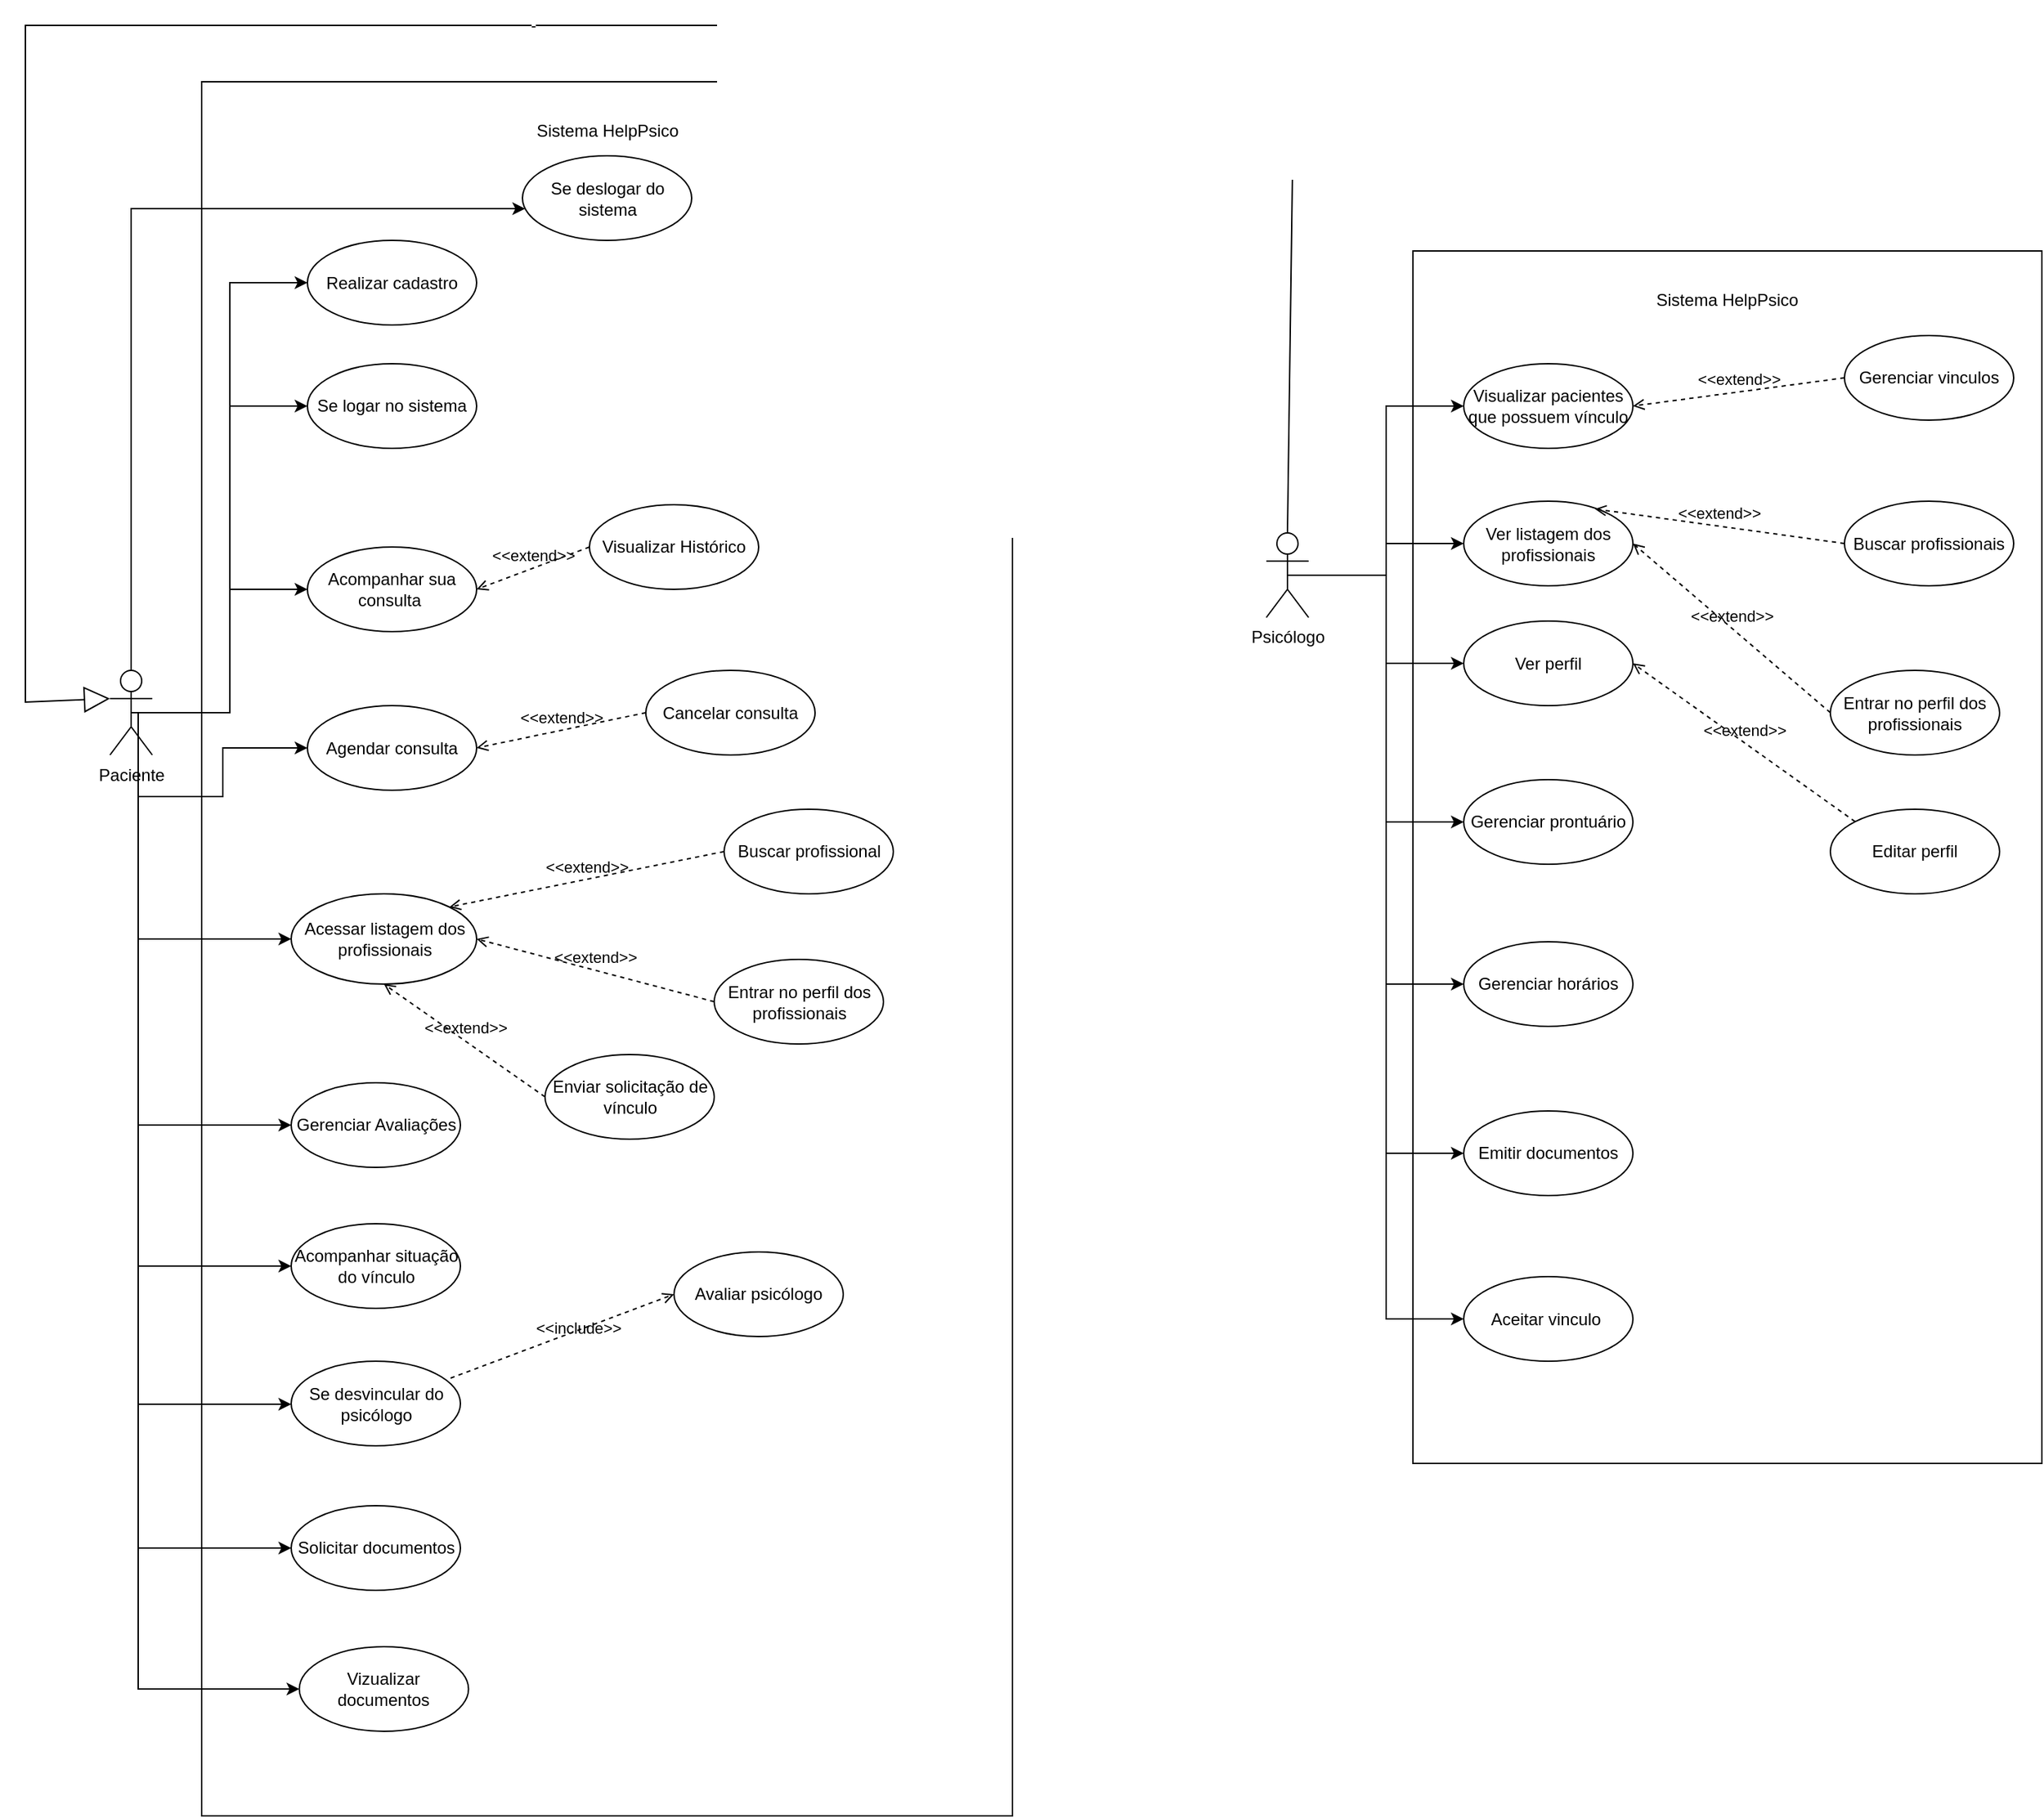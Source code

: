 <mxfile version="26.2.2">
  <diagram name="Página-1" id="GL1pwOXR8_x6SwgY-prI">
    <mxGraphModel dx="1961" dy="2158" grid="1" gridSize="10" guides="1" tooltips="1" connect="1" arrows="1" fold="1" page="1" pageScale="1" pageWidth="827" pageHeight="1169" math="0" shadow="0">
      <root>
        <mxCell id="0" />
        <mxCell id="1" parent="0" />
        <mxCell id="RLy1npx4N5lf20qVxHuJ-1" value="" style="rounded=0;whiteSpace=wrap;html=1;" parent="1" vertex="1">
          <mxGeometry x="165" y="30" width="575" height="1230" as="geometry" />
        </mxCell>
        <mxCell id="RLy1npx4N5lf20qVxHuJ-2" style="edgeStyle=orthogonalEdgeStyle;rounded=0;orthogonalLoop=1;jettySize=auto;html=1;entryX=0;entryY=0.5;entryDx=0;entryDy=0;" parent="1" source="RLy1npx4N5lf20qVxHuJ-8" target="RLy1npx4N5lf20qVxHuJ-20" edge="1">
          <mxGeometry relative="1" as="geometry" />
        </mxCell>
        <mxCell id="RLy1npx4N5lf20qVxHuJ-3" style="edgeStyle=orthogonalEdgeStyle;rounded=0;orthogonalLoop=1;jettySize=auto;html=1;entryX=0;entryY=0.5;entryDx=0;entryDy=0;" parent="1" source="RLy1npx4N5lf20qVxHuJ-8" target="RLy1npx4N5lf20qVxHuJ-9" edge="1">
          <mxGeometry relative="1" as="geometry" />
        </mxCell>
        <mxCell id="RLy1npx4N5lf20qVxHuJ-4" style="edgeStyle=orthogonalEdgeStyle;rounded=0;orthogonalLoop=1;jettySize=auto;html=1;entryX=0;entryY=0.5;entryDx=0;entryDy=0;exitX=0.5;exitY=0.5;exitDx=0;exitDy=0;exitPerimeter=0;" parent="1" source="RLy1npx4N5lf20qVxHuJ-8" target="RLy1npx4N5lf20qVxHuJ-21" edge="1">
          <mxGeometry relative="1" as="geometry" />
        </mxCell>
        <mxCell id="RLy1npx4N5lf20qVxHuJ-5" style="edgeStyle=orthogonalEdgeStyle;rounded=0;orthogonalLoop=1;jettySize=auto;html=1;entryX=0;entryY=0.5;entryDx=0;entryDy=0;" parent="1" source="RLy1npx4N5lf20qVxHuJ-8" target="RLy1npx4N5lf20qVxHuJ-22" edge="1">
          <mxGeometry relative="1" as="geometry">
            <Array as="points">
              <mxPoint x="120" y="638" />
            </Array>
          </mxGeometry>
        </mxCell>
        <mxCell id="RLy1npx4N5lf20qVxHuJ-6" style="edgeStyle=orthogonalEdgeStyle;rounded=0;orthogonalLoop=1;jettySize=auto;html=1;exitX=0.5;exitY=0;exitDx=0;exitDy=0;exitPerimeter=0;" parent="1" source="RLy1npx4N5lf20qVxHuJ-8" target="RLy1npx4N5lf20qVxHuJ-38" edge="1">
          <mxGeometry relative="1" as="geometry">
            <Array as="points">
              <mxPoint x="115" y="120" />
            </Array>
          </mxGeometry>
        </mxCell>
        <mxCell id="RLy1npx4N5lf20qVxHuJ-7" style="edgeStyle=orthogonalEdgeStyle;rounded=0;orthogonalLoop=1;jettySize=auto;html=1;entryX=0;entryY=0.5;entryDx=0;entryDy=0;exitX=0.5;exitY=0.5;exitDx=0;exitDy=0;exitPerimeter=0;" parent="1" source="RLy1npx4N5lf20qVxHuJ-8" target="RLy1npx4N5lf20qVxHuJ-46" edge="1">
          <mxGeometry relative="1" as="geometry">
            <Array as="points">
              <mxPoint x="120" y="477" />
              <mxPoint x="120" y="770" />
            </Array>
          </mxGeometry>
        </mxCell>
        <mxCell id="RLy1npx4N5lf20qVxHuJ-8" value="Paciente" style="shape=umlActor;verticalLabelPosition=bottom;verticalAlign=top;html=1;outlineConnect=0;" parent="1" vertex="1">
          <mxGeometry x="100" y="447.5" width="30" height="60" as="geometry" />
        </mxCell>
        <mxCell id="RLy1npx4N5lf20qVxHuJ-9" value="Se logar no sistema" style="ellipse;whiteSpace=wrap;html=1;" parent="1" vertex="1">
          <mxGeometry x="240" y="230" width="120" height="60" as="geometry" />
        </mxCell>
        <mxCell id="RLy1npx4N5lf20qVxHuJ-10" value="Sistema HelpPsico" style="text;html=1;align=center;verticalAlign=middle;whiteSpace=wrap;rounded=0;" parent="1" vertex="1">
          <mxGeometry x="395.5" y="50" width="114" height="30" as="geometry" />
        </mxCell>
        <mxCell id="RLy1npx4N5lf20qVxHuJ-11" value="" style="rounded=0;whiteSpace=wrap;html=1;" parent="1" vertex="1">
          <mxGeometry x="1024" y="150" width="446" height="860" as="geometry" />
        </mxCell>
        <mxCell id="RLy1npx4N5lf20qVxHuJ-15" style="edgeStyle=orthogonalEdgeStyle;rounded=0;orthogonalLoop=1;jettySize=auto;html=1;entryX=0;entryY=0.5;entryDx=0;entryDy=0;" parent="1" source="RLy1npx4N5lf20qVxHuJ-18" target="RLy1npx4N5lf20qVxHuJ-47" edge="1">
          <mxGeometry relative="1" as="geometry" />
        </mxCell>
        <mxCell id="RLy1npx4N5lf20qVxHuJ-16" style="edgeStyle=orthogonalEdgeStyle;rounded=0;orthogonalLoop=1;jettySize=auto;html=1;entryX=0;entryY=0.5;entryDx=0;entryDy=0;" parent="1" source="RLy1npx4N5lf20qVxHuJ-18" target="RLy1npx4N5lf20qVxHuJ-50" edge="1">
          <mxGeometry relative="1" as="geometry" />
        </mxCell>
        <mxCell id="RLy1npx4N5lf20qVxHuJ-17" style="edgeStyle=orthogonalEdgeStyle;rounded=0;orthogonalLoop=1;jettySize=auto;html=1;entryX=0;entryY=0.5;entryDx=0;entryDy=0;" parent="1" source="RLy1npx4N5lf20qVxHuJ-18" target="RLy1npx4N5lf20qVxHuJ-52" edge="1">
          <mxGeometry relative="1" as="geometry" />
        </mxCell>
        <mxCell id="RLy1npx4N5lf20qVxHuJ-18" value="Psicólogo" style="shape=umlActor;verticalLabelPosition=bottom;verticalAlign=top;html=1;outlineConnect=0;" parent="1" vertex="1">
          <mxGeometry x="920" y="350" width="30" height="60" as="geometry" />
        </mxCell>
        <mxCell id="RLy1npx4N5lf20qVxHuJ-19" value="Sistema HelpPsico" style="text;html=1;align=center;verticalAlign=middle;whiteSpace=wrap;rounded=0;" parent="1" vertex="1">
          <mxGeometry x="1192" y="170" width="110" height="30" as="geometry" />
        </mxCell>
        <mxCell id="RLy1npx4N5lf20qVxHuJ-20" value="Realizar cadastro" style="ellipse;whiteSpace=wrap;html=1;" parent="1" vertex="1">
          <mxGeometry x="240" y="142.5" width="120" height="60" as="geometry" />
        </mxCell>
        <mxCell id="RLy1npx4N5lf20qVxHuJ-21" value="Acompanhar sua consulta&amp;nbsp;" style="ellipse;whiteSpace=wrap;html=1;" parent="1" vertex="1">
          <mxGeometry x="240" y="360" width="120" height="60" as="geometry" />
        </mxCell>
        <mxCell id="RLy1npx4N5lf20qVxHuJ-22" value="Acessar listagem dos profissionais" style="ellipse;whiteSpace=wrap;html=1;" parent="1" vertex="1">
          <mxGeometry x="228.5" y="606" width="131.5" height="64" as="geometry" />
        </mxCell>
        <mxCell id="RLy1npx4N5lf20qVxHuJ-24" value="Visualizar Histórico" style="ellipse;whiteSpace=wrap;html=1;" parent="1" vertex="1">
          <mxGeometry x="440" y="330" width="120" height="60" as="geometry" />
        </mxCell>
        <mxCell id="RLy1npx4N5lf20qVxHuJ-25" value="Acompanhar situação do vínculo" style="ellipse;whiteSpace=wrap;html=1;" parent="1" vertex="1">
          <mxGeometry x="228.5" y="840" width="120" height="60" as="geometry" />
        </mxCell>
        <mxCell id="RLy1npx4N5lf20qVxHuJ-27" value="&amp;lt;&amp;lt;extend&amp;gt;&amp;gt;" style="html=1;verticalAlign=bottom;labelBackgroundColor=none;endArrow=open;endFill=0;dashed=1;rounded=0;exitX=0;exitY=0.5;exitDx=0;exitDy=0;entryX=1;entryY=0.5;entryDx=0;entryDy=0;" parent="1" source="RLy1npx4N5lf20qVxHuJ-24" target="RLy1npx4N5lf20qVxHuJ-21" edge="1">
          <mxGeometry width="160" relative="1" as="geometry">
            <mxPoint x="353" y="349" as="sourcePoint" />
            <mxPoint x="441" y="301" as="targetPoint" />
          </mxGeometry>
        </mxCell>
        <mxCell id="RLy1npx4N5lf20qVxHuJ-29" value="Buscar profissional" style="ellipse;whiteSpace=wrap;html=1;" parent="1" vertex="1">
          <mxGeometry x="535.5" y="546" width="120" height="60" as="geometry" />
        </mxCell>
        <mxCell id="RLy1npx4N5lf20qVxHuJ-30" value="&amp;lt;&amp;lt;extend&amp;gt;&amp;gt;" style="html=1;verticalAlign=bottom;labelBackgroundColor=none;endArrow=open;endFill=0;dashed=1;rounded=0;exitX=0;exitY=0.5;exitDx=0;exitDy=0;entryX=1;entryY=0;entryDx=0;entryDy=0;" parent="1" source="RLy1npx4N5lf20qVxHuJ-29" target="RLy1npx4N5lf20qVxHuJ-22" edge="1">
          <mxGeometry width="160" relative="1" as="geometry">
            <mxPoint x="460" y="530" as="sourcePoint" />
            <mxPoint x="470" y="550" as="targetPoint" />
          </mxGeometry>
        </mxCell>
        <mxCell id="RLy1npx4N5lf20qVxHuJ-31" value="Entrar no perfil dos profissionais" style="ellipse;whiteSpace=wrap;html=1;" parent="1" vertex="1">
          <mxGeometry x="528.5" y="652.5" width="120" height="60" as="geometry" />
        </mxCell>
        <mxCell id="RLy1npx4N5lf20qVxHuJ-32" value="&amp;lt;&amp;lt;extend&amp;gt;&amp;gt;" style="html=1;verticalAlign=bottom;labelBackgroundColor=none;endArrow=open;endFill=0;dashed=1;rounded=0;exitX=0;exitY=0.5;exitDx=0;exitDy=0;entryX=1;entryY=0.5;entryDx=0;entryDy=0;" parent="1" source="RLy1npx4N5lf20qVxHuJ-31" target="RLy1npx4N5lf20qVxHuJ-22" edge="1">
          <mxGeometry width="160" relative="1" as="geometry">
            <mxPoint x="460" y="620" as="sourcePoint" />
            <mxPoint x="620" y="620" as="targetPoint" />
          </mxGeometry>
        </mxCell>
        <mxCell id="RLy1npx4N5lf20qVxHuJ-33" value="Enviar solicitação de vínculo" style="ellipse;whiteSpace=wrap;html=1;" parent="1" vertex="1">
          <mxGeometry x="408.5" y="720" width="120" height="60" as="geometry" />
        </mxCell>
        <mxCell id="RLy1npx4N5lf20qVxHuJ-34" value="&amp;lt;&amp;lt;extend&amp;gt;&amp;gt;" style="html=1;verticalAlign=bottom;labelBackgroundColor=none;endArrow=open;endFill=0;dashed=1;rounded=0;exitX=0;exitY=0.5;exitDx=0;exitDy=0;entryX=0.5;entryY=1;entryDx=0;entryDy=0;" parent="1" source="RLy1npx4N5lf20qVxHuJ-33" target="RLy1npx4N5lf20qVxHuJ-22" edge="1">
          <mxGeometry width="160" relative="1" as="geometry">
            <mxPoint x="370" y="600" as="sourcePoint" />
            <mxPoint x="540" y="600" as="targetPoint" />
          </mxGeometry>
        </mxCell>
        <mxCell id="RLy1npx4N5lf20qVxHuJ-36" value="Se desvincular do psicólogo" style="ellipse;whiteSpace=wrap;html=1;" parent="1" vertex="1">
          <mxGeometry x="228.5" y="937.5" width="120" height="60" as="geometry" />
        </mxCell>
        <mxCell id="RLy1npx4N5lf20qVxHuJ-38" value="Se deslogar do sistema" style="ellipse;whiteSpace=wrap;html=1;" parent="1" vertex="1">
          <mxGeometry x="392.5" y="82.5" width="120" height="60" as="geometry" />
        </mxCell>
        <mxCell id="RLy1npx4N5lf20qVxHuJ-42" value="Solicitar documentos" style="ellipse;whiteSpace=wrap;html=1;" parent="1" vertex="1">
          <mxGeometry x="228.5" y="1040" width="120" height="60" as="geometry" />
        </mxCell>
        <mxCell id="RLy1npx4N5lf20qVxHuJ-44" value="Avaliar psicólogo" style="ellipse;whiteSpace=wrap;html=1;" parent="1" vertex="1">
          <mxGeometry x="500" y="860" width="120" height="60" as="geometry" />
        </mxCell>
        <mxCell id="RLy1npx4N5lf20qVxHuJ-45" value="&amp;lt;&amp;lt;include&lt;span style=&quot;background-color: initial;&quot;&gt;&amp;gt;&amp;gt;&lt;/span&gt;" style="html=1;verticalAlign=bottom;labelBackgroundColor=none;endArrow=open;endFill=0;dashed=1;rounded=0;exitX=0.942;exitY=0.2;exitDx=0;exitDy=0;entryX=0;entryY=0.5;entryDx=0;entryDy=0;exitPerimeter=0;" parent="1" source="RLy1npx4N5lf20qVxHuJ-36" target="RLy1npx4N5lf20qVxHuJ-44" edge="1">
          <mxGeometry x="0.121" y="-7" width="160" relative="1" as="geometry">
            <mxPoint x="370" y="473" as="sourcePoint" />
            <mxPoint x="539" y="386" as="targetPoint" />
            <mxPoint x="-1" as="offset" />
          </mxGeometry>
        </mxCell>
        <mxCell id="RLy1npx4N5lf20qVxHuJ-46" value="Gerenciar Avaliações" style="ellipse;whiteSpace=wrap;html=1;" parent="1" vertex="1">
          <mxGeometry x="228.5" y="740" width="120" height="60" as="geometry" />
        </mxCell>
        <mxCell id="RLy1npx4N5lf20qVxHuJ-47" value="Visualizar pacientes que possuem vínculo" style="ellipse;whiteSpace=wrap;html=1;" parent="1" vertex="1">
          <mxGeometry x="1060" y="230" width="120" height="60" as="geometry" />
        </mxCell>
        <mxCell id="RLy1npx4N5lf20qVxHuJ-48" value="Gerenciar vinculos" style="ellipse;whiteSpace=wrap;html=1;" parent="1" vertex="1">
          <mxGeometry x="1330" y="210" width="120" height="60" as="geometry" />
        </mxCell>
        <mxCell id="RLy1npx4N5lf20qVxHuJ-50" value="Ver listagem dos profissionais" style="ellipse;whiteSpace=wrap;html=1;" parent="1" vertex="1">
          <mxGeometry x="1060" y="327.5" width="120" height="60" as="geometry" />
        </mxCell>
        <mxCell id="RLy1npx4N5lf20qVxHuJ-51" value="&amp;lt;&amp;lt;extend&amp;gt;&amp;gt;" style="html=1;verticalAlign=bottom;labelBackgroundColor=none;endArrow=open;endFill=0;dashed=1;rounded=0;entryX=1;entryY=0.5;entryDx=0;entryDy=0;exitX=0;exitY=0.5;exitDx=0;exitDy=0;" parent="1" source="RLy1npx4N5lf20qVxHuJ-48" target="RLy1npx4N5lf20qVxHuJ-47" edge="1">
          <mxGeometry width="160" relative="1" as="geometry">
            <mxPoint x="1050" y="320" as="sourcePoint" />
            <mxPoint x="1210" y="320" as="targetPoint" />
          </mxGeometry>
        </mxCell>
        <mxCell id="RLy1npx4N5lf20qVxHuJ-52" value="Ver perfil" style="ellipse;whiteSpace=wrap;html=1;" parent="1" vertex="1">
          <mxGeometry x="1060" y="412.5" width="120" height="60" as="geometry" />
        </mxCell>
        <mxCell id="RLy1npx4N5lf20qVxHuJ-53" value="Editar perfil" style="ellipse;whiteSpace=wrap;html=1;" parent="1" vertex="1">
          <mxGeometry x="1320" y="546" width="120" height="60" as="geometry" />
        </mxCell>
        <mxCell id="RLy1npx4N5lf20qVxHuJ-56" value="&amp;lt;&amp;lt;extend&amp;gt;&amp;gt;" style="html=1;verticalAlign=bottom;labelBackgroundColor=none;endArrow=open;endFill=0;dashed=1;rounded=0;exitX=0;exitY=0;exitDx=0;exitDy=0;entryX=1;entryY=0.5;entryDx=0;entryDy=0;" parent="1" source="RLy1npx4N5lf20qVxHuJ-53" target="RLy1npx4N5lf20qVxHuJ-52" edge="1">
          <mxGeometry width="160" relative="1" as="geometry">
            <mxPoint x="1205.5" y="502.5" as="sourcePoint" />
            <mxPoint x="900" y="650" as="targetPoint" />
          </mxGeometry>
        </mxCell>
        <mxCell id="RLy1npx4N5lf20qVxHuJ-58" value="&amp;lt;&amp;lt;extend&amp;gt;&amp;gt;" style="html=1;verticalAlign=bottom;labelBackgroundColor=none;endArrow=open;endFill=0;dashed=1;rounded=0;exitX=0;exitY=0.5;exitDx=0;exitDy=0;entryX=1;entryY=0.5;entryDx=0;entryDy=0;" parent="1" source="RLy1npx4N5lf20qVxHuJ-61" target="RLy1npx4N5lf20qVxHuJ-50" edge="1">
          <mxGeometry width="160" relative="1" as="geometry">
            <mxPoint x="1243" y="466" as="sourcePoint" />
            <mxPoint x="1620" y="430" as="targetPoint" />
          </mxGeometry>
        </mxCell>
        <mxCell id="RLy1npx4N5lf20qVxHuJ-59" value="&amp;lt;&amp;lt;extend&amp;gt;&amp;gt;" style="html=1;verticalAlign=bottom;labelBackgroundColor=none;endArrow=open;endFill=0;dashed=1;rounded=0;exitX=0;exitY=0.5;exitDx=0;exitDy=0;entryX=0.775;entryY=0.092;entryDx=0;entryDy=0;entryPerimeter=0;" parent="1" source="RLy1npx4N5lf20qVxHuJ-60" target="RLy1npx4N5lf20qVxHuJ-50" edge="1">
          <mxGeometry width="160" relative="1" as="geometry">
            <mxPoint x="1251" y="450" as="sourcePoint" />
            <mxPoint x="920" y="460" as="targetPoint" />
          </mxGeometry>
        </mxCell>
        <mxCell id="RLy1npx4N5lf20qVxHuJ-60" value="Buscar profissionais" style="ellipse;whiteSpace=wrap;html=1;" parent="1" vertex="1">
          <mxGeometry x="1330" y="327.5" width="120" height="60" as="geometry" />
        </mxCell>
        <mxCell id="RLy1npx4N5lf20qVxHuJ-61" value="Entrar no perfil dos profissionais" style="ellipse;whiteSpace=wrap;html=1;" parent="1" vertex="1">
          <mxGeometry x="1320" y="447.5" width="120" height="60" as="geometry" />
        </mxCell>
        <mxCell id="RLy1npx4N5lf20qVxHuJ-101" value="-" style="endArrow=block;endSize=16;endFill=0;html=1;rounded=0;exitX=0.5;exitY=0;exitDx=0;exitDy=0;exitPerimeter=0;entryX=0;entryY=0.333;entryDx=0;entryDy=0;entryPerimeter=0;" parent="1" source="RLy1npx4N5lf20qVxHuJ-18" target="RLy1npx4N5lf20qVxHuJ-8" edge="1">
          <mxGeometry width="160" relative="1" as="geometry">
            <mxPoint x="790" y="100" as="sourcePoint" />
            <mxPoint x="950" y="100" as="targetPoint" />
            <Array as="points">
              <mxPoint x="940" y="-10" />
              <mxPoint x="40" y="-10" />
              <mxPoint x="40" y="470" />
            </Array>
          </mxGeometry>
        </mxCell>
        <mxCell id="G9yQMZuAyRBsFmDiI08R-2" style="edgeStyle=orthogonalEdgeStyle;rounded=0;orthogonalLoop=1;jettySize=auto;html=1;entryX=0;entryY=0.5;entryDx=0;entryDy=0;exitX=0.5;exitY=0.5;exitDx=0;exitDy=0;exitPerimeter=0;" parent="1" source="RLy1npx4N5lf20qVxHuJ-8" target="RLy1npx4N5lf20qVxHuJ-25" edge="1">
          <mxGeometry relative="1" as="geometry">
            <Array as="points">
              <mxPoint x="120" y="477" />
              <mxPoint x="120" y="870" />
            </Array>
            <mxPoint x="125" y="457" as="sourcePoint" />
            <mxPoint x="404" y="130" as="targetPoint" />
          </mxGeometry>
        </mxCell>
        <mxCell id="G9yQMZuAyRBsFmDiI08R-3" style="edgeStyle=orthogonalEdgeStyle;rounded=0;orthogonalLoop=1;jettySize=auto;html=1;entryX=0;entryY=0.5;entryDx=0;entryDy=0;exitX=0.5;exitY=0.5;exitDx=0;exitDy=0;exitPerimeter=0;" parent="1" source="RLy1npx4N5lf20qVxHuJ-8" target="RLy1npx4N5lf20qVxHuJ-36" edge="1">
          <mxGeometry relative="1" as="geometry">
            <Array as="points">
              <mxPoint x="120" y="477" />
              <mxPoint x="120" y="968" />
              <mxPoint x="229" y="968" />
            </Array>
            <mxPoint x="160" y="520" as="sourcePoint" />
            <mxPoint x="239" y="820" as="targetPoint" />
          </mxGeometry>
        </mxCell>
        <mxCell id="G9yQMZuAyRBsFmDiI08R-4" style="edgeStyle=orthogonalEdgeStyle;rounded=0;orthogonalLoop=1;jettySize=auto;html=1;entryX=0;entryY=0.5;entryDx=0;entryDy=0;exitX=0.5;exitY=0.5;exitDx=0;exitDy=0;exitPerimeter=0;" parent="1" source="RLy1npx4N5lf20qVxHuJ-8" target="RLy1npx4N5lf20qVxHuJ-42" edge="1">
          <mxGeometry relative="1" as="geometry">
            <Array as="points">
              <mxPoint x="120" y="477" />
              <mxPoint x="120" y="1070" />
            </Array>
            <mxPoint x="135" y="498" as="sourcePoint" />
            <mxPoint x="249" y="830" as="targetPoint" />
          </mxGeometry>
        </mxCell>
        <mxCell id="G9yQMZuAyRBsFmDiI08R-5" value="Gerenciar prontuário" style="ellipse;whiteSpace=wrap;html=1;" parent="1" vertex="1">
          <mxGeometry x="1060" y="525" width="120" height="60" as="geometry" />
        </mxCell>
        <mxCell id="G9yQMZuAyRBsFmDiI08R-6" style="edgeStyle=orthogonalEdgeStyle;rounded=0;orthogonalLoop=1;jettySize=auto;html=1;entryX=0;entryY=0.5;entryDx=0;entryDy=0;exitX=0.5;exitY=0.5;exitDx=0;exitDy=0;exitPerimeter=0;" parent="1" source="RLy1npx4N5lf20qVxHuJ-18" target="G9yQMZuAyRBsFmDiI08R-5" edge="1">
          <mxGeometry relative="1" as="geometry">
            <mxPoint x="960" y="390" as="sourcePoint" />
            <mxPoint x="1070" y="453" as="targetPoint" />
          </mxGeometry>
        </mxCell>
        <mxCell id="G9yQMZuAyRBsFmDiI08R-7" value="Gerenciar horários" style="ellipse;whiteSpace=wrap;html=1;" parent="1" vertex="1">
          <mxGeometry x="1060" y="640" width="120" height="60" as="geometry" />
        </mxCell>
        <mxCell id="G9yQMZuAyRBsFmDiI08R-8" style="edgeStyle=orthogonalEdgeStyle;rounded=0;orthogonalLoop=1;jettySize=auto;html=1;entryX=0;entryY=0.5;entryDx=0;entryDy=0;exitX=0.5;exitY=0.5;exitDx=0;exitDy=0;exitPerimeter=0;" parent="1" source="RLy1npx4N5lf20qVxHuJ-18" target="G9yQMZuAyRBsFmDiI08R-7" edge="1">
          <mxGeometry relative="1" as="geometry">
            <mxPoint x="945" y="390" as="sourcePoint" />
            <mxPoint x="1070" y="565" as="targetPoint" />
          </mxGeometry>
        </mxCell>
        <mxCell id="G9yQMZuAyRBsFmDiI08R-9" value="Emitir documentos" style="ellipse;whiteSpace=wrap;html=1;" parent="1" vertex="1">
          <mxGeometry x="1060" y="760" width="120" height="60" as="geometry" />
        </mxCell>
        <mxCell id="G9yQMZuAyRBsFmDiI08R-10" style="edgeStyle=orthogonalEdgeStyle;rounded=0;orthogonalLoop=1;jettySize=auto;html=1;entryX=0;entryY=0.5;entryDx=0;entryDy=0;exitX=0.5;exitY=0.5;exitDx=0;exitDy=0;exitPerimeter=0;" parent="1" source="RLy1npx4N5lf20qVxHuJ-18" target="G9yQMZuAyRBsFmDiI08R-9" edge="1">
          <mxGeometry relative="1" as="geometry">
            <mxPoint x="945" y="390" as="sourcePoint" />
            <mxPoint x="1070" y="680" as="targetPoint" />
          </mxGeometry>
        </mxCell>
        <mxCell id="yu8aLzXa6_9SNoJxKmiM-1" value="Aceitar vinculo&amp;nbsp;" style="ellipse;whiteSpace=wrap;html=1;" parent="1" vertex="1">
          <mxGeometry x="1060" y="877.5" width="120" height="60" as="geometry" />
        </mxCell>
        <mxCell id="yu8aLzXa6_9SNoJxKmiM-2" style="edgeStyle=orthogonalEdgeStyle;rounded=0;orthogonalLoop=1;jettySize=auto;html=1;entryX=0;entryY=0.5;entryDx=0;entryDy=0;exitX=0.5;exitY=0.5;exitDx=0;exitDy=0;exitPerimeter=0;" parent="1" source="RLy1npx4N5lf20qVxHuJ-18" target="yu8aLzXa6_9SNoJxKmiM-1" edge="1">
          <mxGeometry relative="1" as="geometry">
            <mxPoint x="945" y="390" as="sourcePoint" />
            <mxPoint x="1070" y="800" as="targetPoint" />
          </mxGeometry>
        </mxCell>
        <mxCell id="RfW5LDOf8vGEqSZOXyp3-1" value="Vizualizar documentos" style="ellipse;whiteSpace=wrap;html=1;" parent="1" vertex="1">
          <mxGeometry x="234.25" y="1140" width="120" height="60" as="geometry" />
        </mxCell>
        <mxCell id="RfW5LDOf8vGEqSZOXyp3-2" style="edgeStyle=orthogonalEdgeStyle;rounded=0;orthogonalLoop=1;jettySize=auto;html=1;entryX=0;entryY=0.5;entryDx=0;entryDy=0;exitX=0.5;exitY=0.5;exitDx=0;exitDy=0;exitPerimeter=0;" parent="1" source="RLy1npx4N5lf20qVxHuJ-8" target="RfW5LDOf8vGEqSZOXyp3-1" edge="1">
          <mxGeometry relative="1" as="geometry">
            <Array as="points">
              <mxPoint x="120" y="477" />
              <mxPoint x="120" y="1170" />
            </Array>
            <mxPoint x="125" y="488" as="sourcePoint" />
            <mxPoint x="239" y="1020" as="targetPoint" />
          </mxGeometry>
        </mxCell>
        <mxCell id="MV9o-PaBGYYphcJnstaE-1" value="Agendar consulta" style="ellipse;whiteSpace=wrap;html=1;" parent="1" vertex="1">
          <mxGeometry x="240" y="472.5" width="120" height="60" as="geometry" />
        </mxCell>
        <mxCell id="MV9o-PaBGYYphcJnstaE-14" style="edgeStyle=orthogonalEdgeStyle;rounded=0;orthogonalLoop=1;jettySize=auto;html=1;entryX=0;entryY=0.5;entryDx=0;entryDy=0;exitX=0.5;exitY=0.5;exitDx=0;exitDy=0;exitPerimeter=0;" parent="1" source="RLy1npx4N5lf20qVxHuJ-8" target="MV9o-PaBGYYphcJnstaE-1" edge="1">
          <mxGeometry relative="1" as="geometry">
            <Array as="points">
              <mxPoint x="120" y="478" />
              <mxPoint x="120" y="537" />
              <mxPoint x="180" y="537" />
              <mxPoint x="180" y="503" />
            </Array>
            <mxPoint x="140" y="455" as="sourcePoint" />
            <mxPoint x="248" y="585" as="targetPoint" />
          </mxGeometry>
        </mxCell>
        <mxCell id="MV9o-PaBGYYphcJnstaE-15" value="Cancelar consulta" style="ellipse;whiteSpace=wrap;html=1;" parent="1" vertex="1">
          <mxGeometry x="480" y="447.5" width="120" height="60" as="geometry" />
        </mxCell>
        <mxCell id="MV9o-PaBGYYphcJnstaE-16" value="&amp;lt;&amp;lt;extend&amp;gt;&amp;gt;" style="html=1;verticalAlign=bottom;labelBackgroundColor=none;endArrow=open;endFill=0;dashed=1;rounded=0;exitX=0;exitY=0.5;exitDx=0;exitDy=0;entryX=1;entryY=0.5;entryDx=0;entryDy=0;" parent="1" source="MV9o-PaBGYYphcJnstaE-15" target="MV9o-PaBGYYphcJnstaE-1" edge="1">
          <mxGeometry width="160" relative="1" as="geometry">
            <mxPoint x="428.5" y="447.5" as="sourcePoint" />
            <mxPoint x="348.5" y="530.5" as="targetPoint" />
          </mxGeometry>
        </mxCell>
      </root>
    </mxGraphModel>
  </diagram>
</mxfile>
